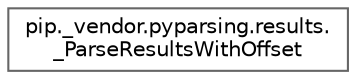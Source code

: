 digraph "Graphical Class Hierarchy"
{
 // LATEX_PDF_SIZE
  bgcolor="transparent";
  edge [fontname=Helvetica,fontsize=10,labelfontname=Helvetica,labelfontsize=10];
  node [fontname=Helvetica,fontsize=10,shape=box,height=0.2,width=0.4];
  rankdir="LR";
  Node0 [id="Node000000",label="pip._vendor.pyparsing.results.\l_ParseResultsWithOffset",height=0.2,width=0.4,color="grey40", fillcolor="white", style="filled",URL="$de/d46/classpip_1_1__vendor_1_1pyparsing_1_1results_1_1__ParseResultsWithOffset.html",tooltip=" "];
}
